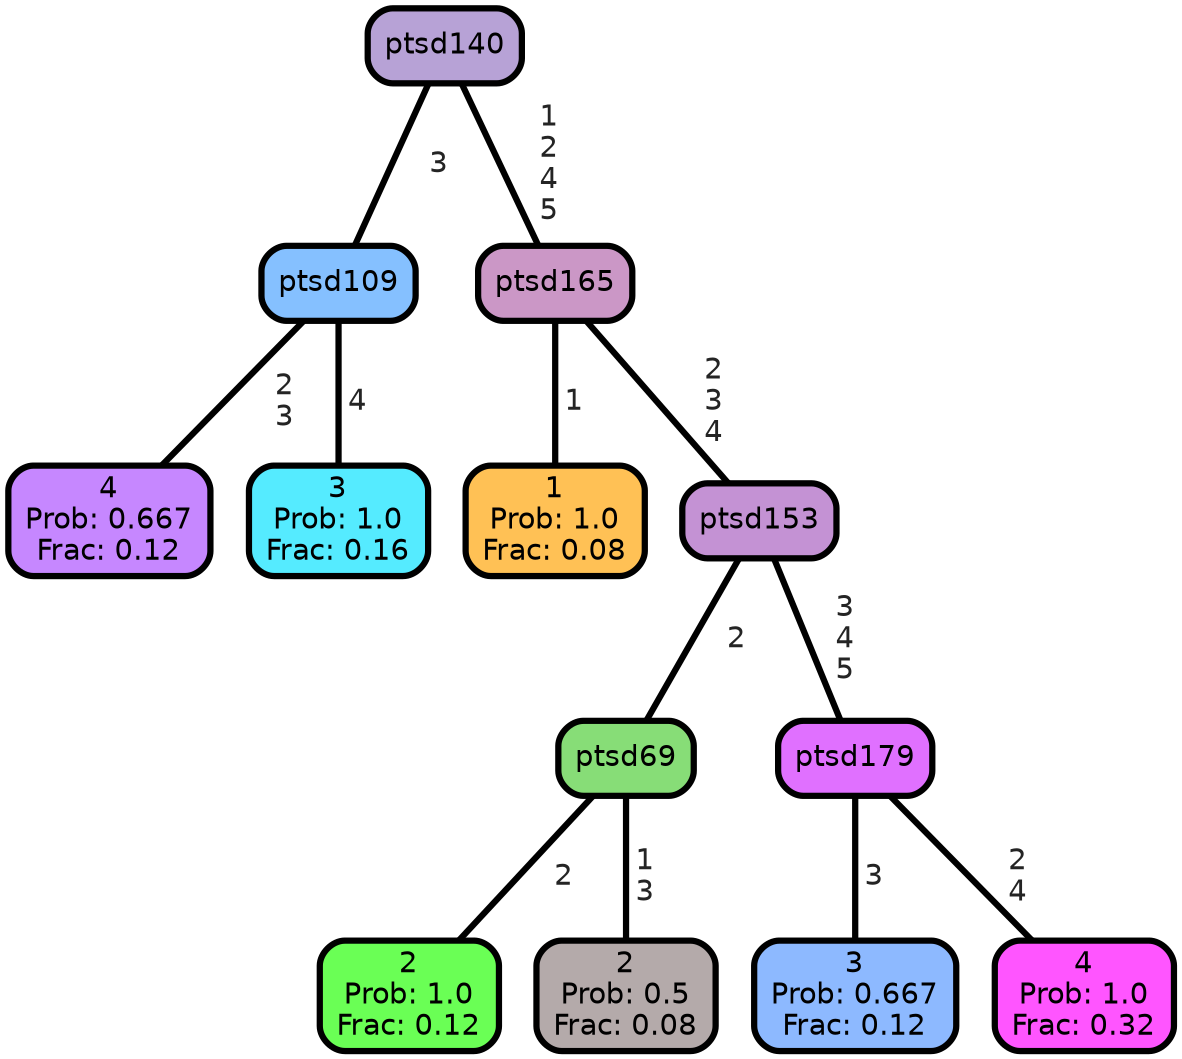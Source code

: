 graph Tree {
node [shape=box, style="filled, rounded",color="black",penwidth="3",fontcolor="black",                 fontname=helvetica] ;
graph [ranksep="0 equally", splines=straight,                 bgcolor=transparent, dpi=200] ;
edge [fontname=helvetica, fontweight=bold,fontcolor=grey14,color=black] ;
0 [label="4
Prob: 0.667
Frac: 0.12", fillcolor="#c687ff"] ;
1 [label="ptsd109", fillcolor="#85c0ff"] ;
2 [label="3
Prob: 1.0
Frac: 0.16", fillcolor="#55ebff"] ;
3 [label="ptsd140", fillcolor="#b7a2d6"] ;
4 [label="1
Prob: 1.0
Frac: 0.08", fillcolor="#ffc155"] ;
5 [label="ptsd165", fillcolor="#cb97c6"] ;
6 [label="2
Prob: 1.0
Frac: 0.12", fillcolor="#6aff55"] ;
7 [label="ptsd69", fillcolor="#87dd77"] ;
8 [label="2
Prob: 0.5
Frac: 0.08", fillcolor="#b4aaaa"] ;
9 [label="ptsd153", fillcolor="#c492d4"] ;
10 [label="3
Prob: 0.667
Frac: 0.12", fillcolor="#8db9ff"] ;
11 [label="ptsd179", fillcolor="#e070ff"] ;
12 [label="4
Prob: 1.0
Frac: 0.32", fillcolor="#ff55ff"] ;
1 -- 0 [label=" 2\n 3",penwidth=3] ;
1 -- 2 [label=" 4",penwidth=3] ;
3 -- 1 [label=" 3",penwidth=3] ;
3 -- 5 [label=" 1\n 2\n 4\n 5",penwidth=3] ;
5 -- 4 [label=" 1",penwidth=3] ;
5 -- 9 [label=" 2\n 3\n 4",penwidth=3] ;
7 -- 6 [label=" 2",penwidth=3] ;
7 -- 8 [label=" 1\n 3",penwidth=3] ;
9 -- 7 [label=" 2",penwidth=3] ;
9 -- 11 [label=" 3\n 4\n 5",penwidth=3] ;
11 -- 10 [label=" 3",penwidth=3] ;
11 -- 12 [label=" 2\n 4",penwidth=3] ;
{rank = same;}}